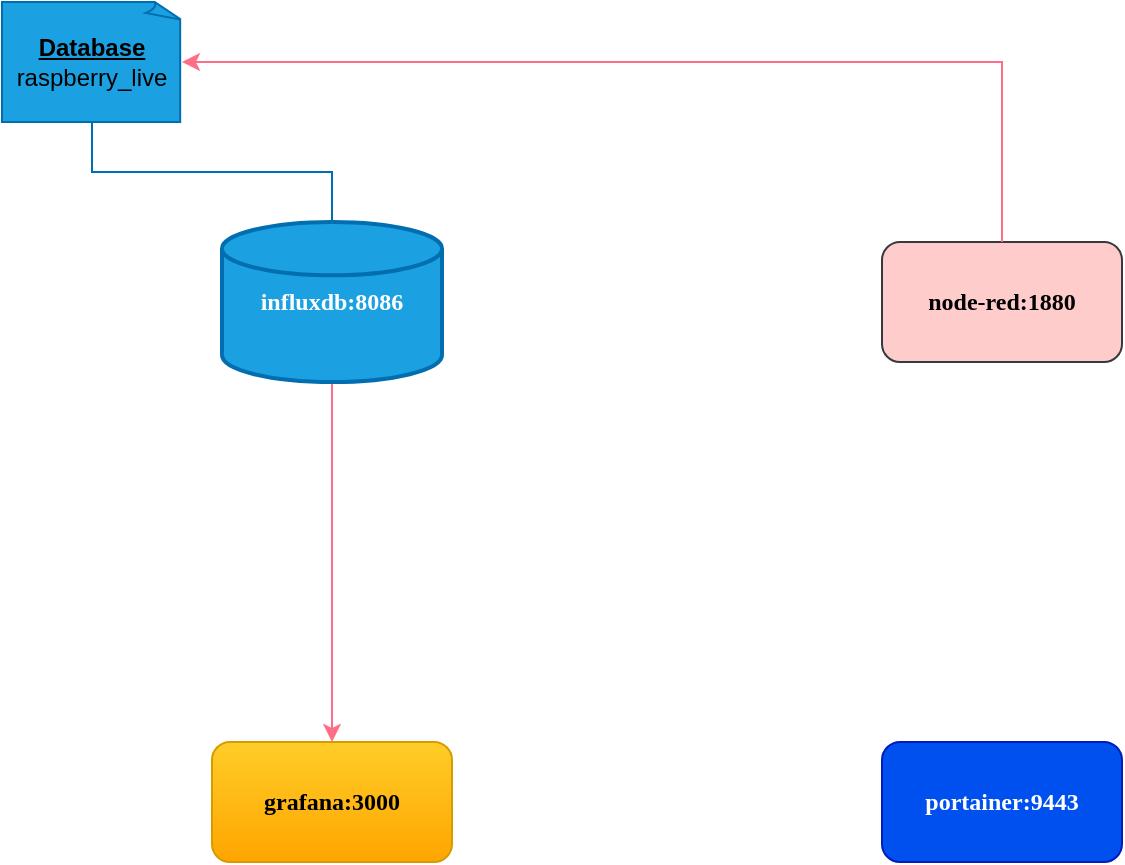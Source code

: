 <mxfile version="24.2.7" type="github">
  <diagram name="Seite-1" id="XCRWzCrRmgZ40TWUJP_y">
    <mxGraphModel dx="1434" dy="806" grid="1" gridSize="10" guides="1" tooltips="1" connect="1" arrows="1" fold="1" page="1" pageScale="1" pageWidth="827" pageHeight="1169" math="0" shadow="0">
      <root>
        <mxCell id="0" />
        <mxCell id="1" parent="0" />
        <mxCell id="PPIHRvY5elDA7Rib8psV-2" value="grafana:3000" style="rounded=1;whiteSpace=wrap;html=1;fillColor=#ffcd28;strokeColor=#d79b00;gradientColor=#ffa500;fontStyle=1;fontFamily=Lucida Console;" vertex="1" parent="1">
          <mxGeometry x="145" y="400" width="120" height="60" as="geometry" />
        </mxCell>
        <mxCell id="PPIHRvY5elDA7Rib8psV-3" value="portainer:9443" style="rounded=1;whiteSpace=wrap;html=1;fillColor=#0050ef;strokeColor=#001DBC;fontColor=#ffffff;fontStyle=1;gradientColor=none;glass=0;shadow=0;labelBorderColor=none;perimeter=rectanglePerimeter;verticalAlign=middle;align=center;horizontal=1;fontFamily=Lucida Console;" vertex="1" parent="1">
          <mxGeometry x="480" y="400" width="120" height="60" as="geometry" />
        </mxCell>
        <mxCell id="PPIHRvY5elDA7Rib8psV-4" value="node-red:1880" style="rounded=1;whiteSpace=wrap;html=1;fillColor=#ffcccc;strokeColor=#36393d;fontColor=#000000;fontStyle=1;fontFamily=Lucida Console;" vertex="1" parent="1">
          <mxGeometry x="480" y="150" width="120" height="60" as="geometry" />
        </mxCell>
        <mxCell id="PPIHRvY5elDA7Rib8psV-20" style="edgeStyle=orthogonalEdgeStyle;rounded=0;orthogonalLoop=1;jettySize=auto;html=1;exitX=0.5;exitY=1;exitDx=0;exitDy=0;exitPerimeter=0;fontStyle=0;fontColor=#FF6E86;strokeColor=#FF6E86;endArrow=classic;endFill=1;" edge="1" parent="1" source="PPIHRvY5elDA7Rib8psV-11" target="PPIHRvY5elDA7Rib8psV-2">
          <mxGeometry relative="1" as="geometry" />
        </mxCell>
        <mxCell id="PPIHRvY5elDA7Rib8psV-11" value="influxdb:8086" style="strokeWidth=2;html=1;shape=mxgraph.flowchart.database;whiteSpace=wrap;fillColor=#1ba1e2;strokeColor=#006EAF;fontColor=#ffffff;fontStyle=1;fontFamily=Lucida Console;" vertex="1" parent="1">
          <mxGeometry x="150" y="140" width="110" height="80" as="geometry" />
        </mxCell>
        <mxCell id="PPIHRvY5elDA7Rib8psV-21" style="edgeStyle=orthogonalEdgeStyle;rounded=0;orthogonalLoop=1;jettySize=auto;html=1;exitX=0.5;exitY=0;exitDx=0;exitDy=0;strokeColor=#FF6E86;entryX=1;entryY=0.5;entryDx=0;entryDy=0;entryPerimeter=0;" edge="1" parent="1" source="PPIHRvY5elDA7Rib8psV-4" target="PPIHRvY5elDA7Rib8psV-22">
          <mxGeometry relative="1" as="geometry">
            <mxPoint x="200" y="80" as="targetPoint" />
            <Array as="points">
              <mxPoint x="540" y="60" />
            </Array>
          </mxGeometry>
        </mxCell>
        <mxCell id="PPIHRvY5elDA7Rib8psV-22" value="&lt;b&gt;&lt;u&gt;Database&lt;/u&gt;&lt;/b&gt;&lt;div&gt;raspberry_live&lt;/div&gt;" style="whiteSpace=wrap;html=1;shape=mxgraph.basic.document;fillColor=#1ba1e2;fontColor=#000000;strokeColor=#006EAF;" vertex="1" parent="1">
          <mxGeometry x="40" y="30" width="90" height="60" as="geometry" />
        </mxCell>
        <mxCell id="PPIHRvY5elDA7Rib8psV-23" style="edgeStyle=orthogonalEdgeStyle;rounded=0;orthogonalLoop=1;jettySize=auto;html=1;exitX=0.5;exitY=1;exitDx=0;exitDy=0;exitPerimeter=0;entryX=0.5;entryY=0;entryDx=0;entryDy=0;entryPerimeter=0;endArrow=none;endFill=0;fillColor=#1ba1e2;strokeColor=#006EAF;" edge="1" parent="1" source="PPIHRvY5elDA7Rib8psV-22" target="PPIHRvY5elDA7Rib8psV-11">
          <mxGeometry relative="1" as="geometry" />
        </mxCell>
      </root>
    </mxGraphModel>
  </diagram>
</mxfile>
